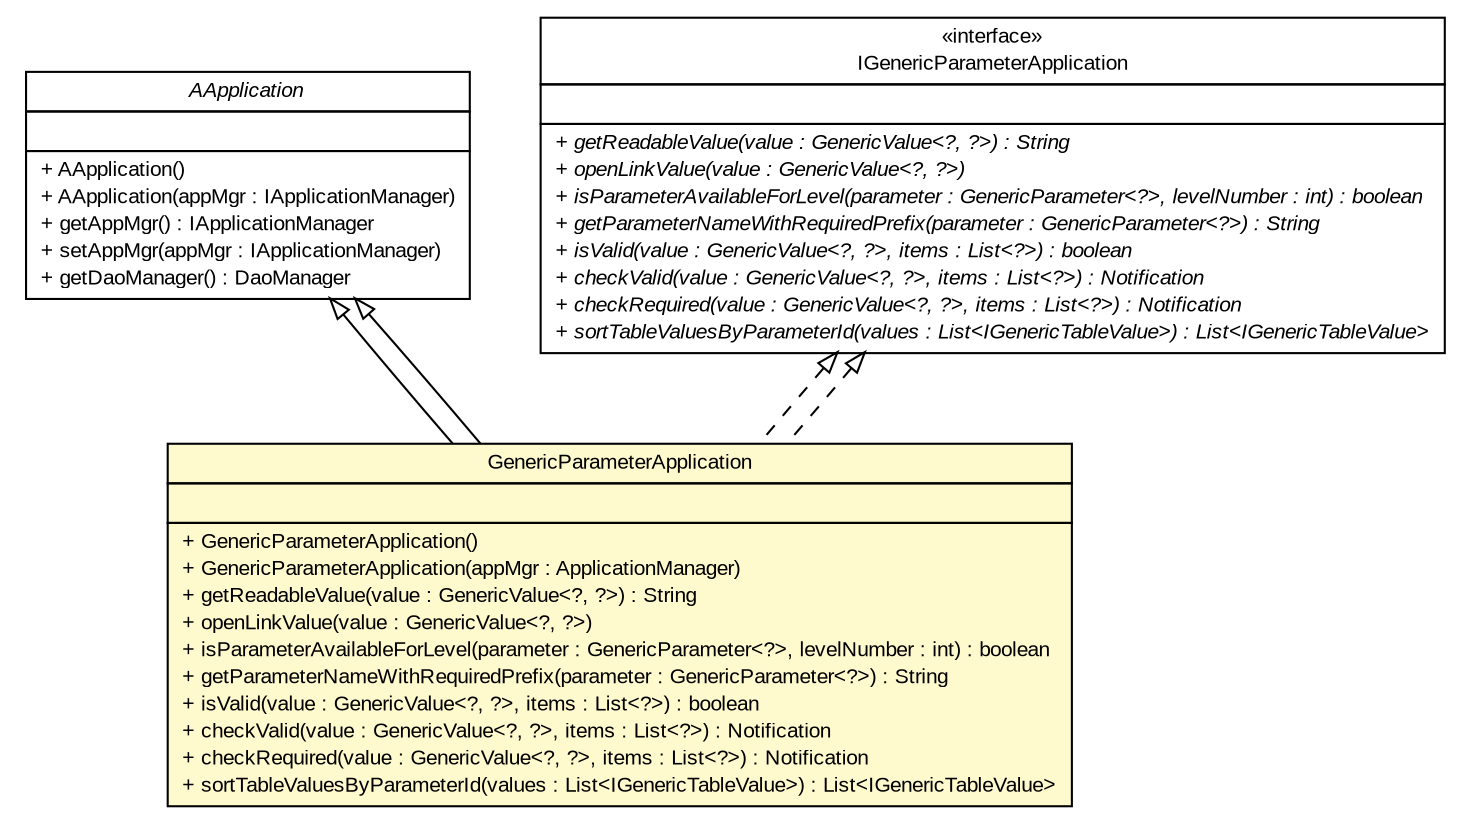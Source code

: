 #!/usr/local/bin/dot
#
# Class diagram 
# Generated by UMLGraph version R5_6-24-gf6e263 (http://www.umlgraph.org/)
#

digraph G {
	edge [fontname="arial",fontsize=10,labelfontname="arial",labelfontsize=10];
	node [fontname="arial",fontsize=10,shape=plaintext];
	nodesep=0.25;
	ranksep=0.5;
	// gov.sandia.cf.application.AApplication
	c118878 [label=<<table title="gov.sandia.cf.application.AApplication" border="0" cellborder="1" cellspacing="0" cellpadding="2" port="p" href="../AApplication.html">
		<tr><td><table border="0" cellspacing="0" cellpadding="1">
<tr><td align="center" balign="center"><font face="arial italic"> AApplication </font></td></tr>
		</table></td></tr>
		<tr><td><table border="0" cellspacing="0" cellpadding="1">
<tr><td align="left" balign="left">  </td></tr>
		</table></td></tr>
		<tr><td><table border="0" cellspacing="0" cellpadding="1">
<tr><td align="left" balign="left"> + AApplication() </td></tr>
<tr><td align="left" balign="left"> + AApplication(appMgr : IApplicationManager) </td></tr>
<tr><td align="left" balign="left"> + getAppMgr() : IApplicationManager </td></tr>
<tr><td align="left" balign="left"> + setAppMgr(appMgr : IApplicationManager) </td></tr>
<tr><td align="left" balign="left"> + getDaoManager() : DaoManager </td></tr>
		</table></td></tr>
		</table>>, URL="../AApplication.html", fontname="arial", fontcolor="black", fontsize=10.0];
	// gov.sandia.cf.application.IGenericParameterApplication
	c118941 [label=<<table title="gov.sandia.cf.application.IGenericParameterApplication" border="0" cellborder="1" cellspacing="0" cellpadding="2" port="p" href="../IGenericParameterApplication.html">
		<tr><td><table border="0" cellspacing="0" cellpadding="1">
<tr><td align="center" balign="center"> &#171;interface&#187; </td></tr>
<tr><td align="center" balign="center"> IGenericParameterApplication </td></tr>
		</table></td></tr>
		<tr><td><table border="0" cellspacing="0" cellpadding="1">
<tr><td align="left" balign="left">  </td></tr>
		</table></td></tr>
		<tr><td><table border="0" cellspacing="0" cellpadding="1">
<tr><td align="left" balign="left"><font face="arial italic" point-size="10.0"> + getReadableValue(value : GenericValue&lt;?, ?&gt;) : String </font></td></tr>
<tr><td align="left" balign="left"><font face="arial italic" point-size="10.0"> + openLinkValue(value : GenericValue&lt;?, ?&gt;) </font></td></tr>
<tr><td align="left" balign="left"><font face="arial italic" point-size="10.0"> + isParameterAvailableForLevel(parameter : GenericParameter&lt;?&gt;, levelNumber : int) : boolean </font></td></tr>
<tr><td align="left" balign="left"><font face="arial italic" point-size="10.0"> + getParameterNameWithRequiredPrefix(parameter : GenericParameter&lt;?&gt;) : String </font></td></tr>
<tr><td align="left" balign="left"><font face="arial italic" point-size="10.0"> + isValid(value : GenericValue&lt;?, ?&gt;, items : List&lt;?&gt;) : boolean </font></td></tr>
<tr><td align="left" balign="left"><font face="arial italic" point-size="10.0"> + checkValid(value : GenericValue&lt;?, ?&gt;, items : List&lt;?&gt;) : Notification </font></td></tr>
<tr><td align="left" balign="left"><font face="arial italic" point-size="10.0"> + checkRequired(value : GenericValue&lt;?, ?&gt;, items : List&lt;?&gt;) : Notification </font></td></tr>
<tr><td align="left" balign="left"><font face="arial italic" point-size="10.0"> + sortTableValuesByParameterId(values : List&lt;IGenericTableValue&gt;) : List&lt;IGenericTableValue&gt; </font></td></tr>
		</table></td></tr>
		</table>>, URL="../IGenericParameterApplication.html", fontname="arial", fontcolor="black", fontsize=10.0];
	// gov.sandia.cf.application.impl.GenericParameterApplication
	c118954 [label=<<table title="gov.sandia.cf.application.impl.GenericParameterApplication" border="0" cellborder="1" cellspacing="0" cellpadding="2" port="p" bgcolor="lemonChiffon" href="./GenericParameterApplication.html">
		<tr><td><table border="0" cellspacing="0" cellpadding="1">
<tr><td align="center" balign="center"> GenericParameterApplication </td></tr>
		</table></td></tr>
		<tr><td><table border="0" cellspacing="0" cellpadding="1">
<tr><td align="left" balign="left">  </td></tr>
		</table></td></tr>
		<tr><td><table border="0" cellspacing="0" cellpadding="1">
<tr><td align="left" balign="left"> + GenericParameterApplication() </td></tr>
<tr><td align="left" balign="left"> + GenericParameterApplication(appMgr : ApplicationManager) </td></tr>
<tr><td align="left" balign="left"> + getReadableValue(value : GenericValue&lt;?, ?&gt;) : String </td></tr>
<tr><td align="left" balign="left"> + openLinkValue(value : GenericValue&lt;?, ?&gt;) </td></tr>
<tr><td align="left" balign="left"> + isParameterAvailableForLevel(parameter : GenericParameter&lt;?&gt;, levelNumber : int) : boolean </td></tr>
<tr><td align="left" balign="left"> + getParameterNameWithRequiredPrefix(parameter : GenericParameter&lt;?&gt;) : String </td></tr>
<tr><td align="left" balign="left"> + isValid(value : GenericValue&lt;?, ?&gt;, items : List&lt;?&gt;) : boolean </td></tr>
<tr><td align="left" balign="left"> + checkValid(value : GenericValue&lt;?, ?&gt;, items : List&lt;?&gt;) : Notification </td></tr>
<tr><td align="left" balign="left"> + checkRequired(value : GenericValue&lt;?, ?&gt;, items : List&lt;?&gt;) : Notification </td></tr>
<tr><td align="left" balign="left"> + sortTableValuesByParameterId(values : List&lt;IGenericTableValue&gt;) : List&lt;IGenericTableValue&gt; </td></tr>
		</table></td></tr>
		</table>>, URL="./GenericParameterApplication.html", fontname="arial", fontcolor="black", fontsize=10.0];
	//gov.sandia.cf.application.impl.GenericParameterApplication extends gov.sandia.cf.application.AApplication
	c118878:p -> c118954:p [dir=back,arrowtail=empty];
	//gov.sandia.cf.application.impl.GenericParameterApplication implements gov.sandia.cf.application.IGenericParameterApplication
	c118941:p -> c118954:p [dir=back,arrowtail=empty,style=dashed];
	//gov.sandia.cf.application.impl.GenericParameterApplication extends gov.sandia.cf.application.AApplication
	c118878:p -> c118954:p [dir=back,arrowtail=empty];
	//gov.sandia.cf.application.impl.GenericParameterApplication implements gov.sandia.cf.application.IGenericParameterApplication
	c118941:p -> c118954:p [dir=back,arrowtail=empty,style=dashed];
}

